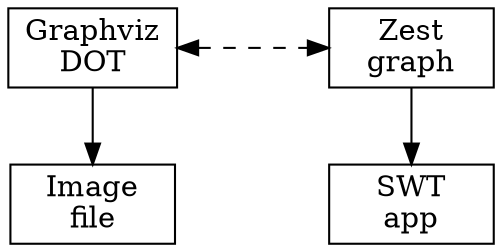 /*******************************************************************************
 * Copyright (c) 2009 Fabian Steeg. All rights reserved. This program and the
 * accompanying materials are made available under the terms of the Eclipse
 * Public License v1.0 which accompanies this distribution, and is available at
 * http://www.eclipse.org/legal/epl-v10.html
 * <p/>
 * Contributors: Fabian Steeg - initial API and implementation; see bug 277380
 *******************************************************************************/
digraph M1{
	node[shape=box width=1.1]
	dot[label="Graphviz\nDOT"]
	zestCode[label="Zest\ngraph"]
	zestVis[label="SWT\napp"]
	image[label="Image\nfile"]
	
	dot->image//[label=" Graphviz"]
	dot->zestCode[constraint=false color=black style=dashed label="            " dir=both]
	zestCode->zestVis//[label=" Zest"]
	
}